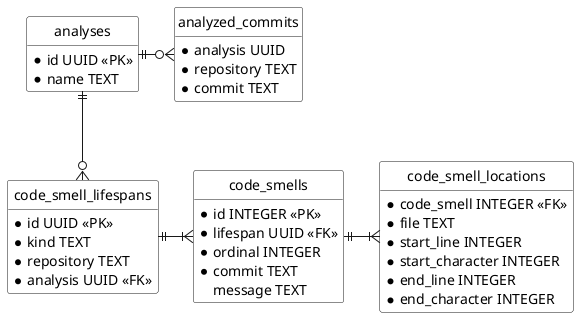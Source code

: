 @startuml database_normalized
hide circle
hide empty members
skinparam monochrome true
skinparam style strictuml
skinparam shadowing false
skinparam backgroundColor transparent
skinparam classBackgroundColor transparent

entity code_smell_lifespans {
  *id UUID <<PK>>
  *kind TEXT
  *repository TEXT
  *analysis UUID <<FK>>
}

entity code_smells {
  *id INTEGER <<PK>>
  *lifespan UUID <<FK>>
  *ordinal INTEGER
  *commit TEXT
  message TEXT
}

entity code_smell_locations {
  *code_smell INTEGER <<FK>>
  *file TEXT
  *start_line INTEGER
  *start_character INTEGER
  *end_line INTEGER
  *end_character INTEGER
}

code_smells ||-|{ code_smell_locations

code_smell_lifespans ||-|{ code_smells

entity analyses {
  *id UUID <<PK>>
  *name TEXT
}
analyses ||--o{ code_smell_lifespans

entity analyzed_commits {
  *analysis UUID
  *repository TEXT
  *commit TEXT
}

analyses ||-o{ analyzed_commits

@enduml

